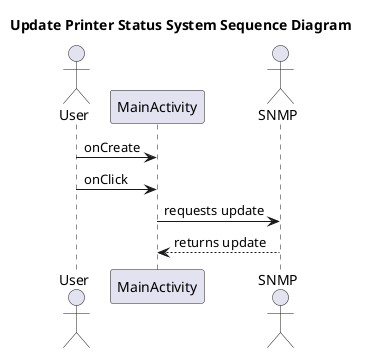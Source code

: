@startuml
title Update Printer Status System Sequence Diagram
actor User
User -> MainActivity : onCreate
User -> MainActivity : onClick
actor SNMP
MainActivity -> SNMP : requests update
SNMP --> MainActivity : returns update
@enduml
